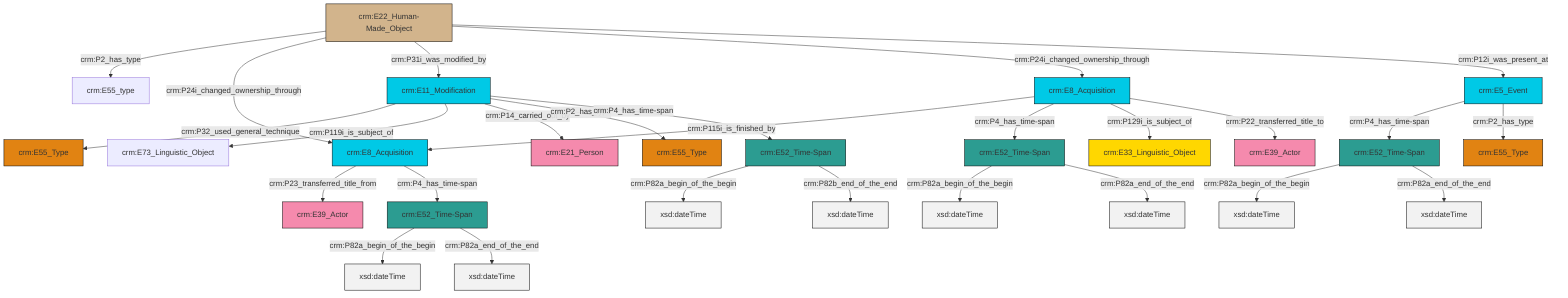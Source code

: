 graph TD
classDef Literal fill:#f2f2f2,stroke:#000000;
classDef CRM_Entity fill:#FFFFFF,stroke:#000000;
classDef Temporal_Entity fill:#00C9E6, stroke:#000000;
classDef Type fill:#E18312, stroke:#000000;
classDef Time-Span fill:#2C9C91, stroke:#000000;
classDef Appellation fill:#FFEB7F, stroke:#000000;
classDef Place fill:#008836, stroke:#000000;
classDef Persistent_Item fill:#B266B2, stroke:#000000;
classDef Conceptual_Object fill:#FFD700, stroke:#000000;
classDef Physical_Thing fill:#D2B48C, stroke:#000000;
classDef Actor fill:#f58aad, stroke:#000000;
classDef PC_Classes fill:#4ce600, stroke:#000000;
classDef Multi fill:#cccccc,stroke:#000000;

0["crm:E11_Modification"]:::Temporal_Entity -->|crm:P32_used_general_technique| 1["crm:E55_Type"]:::Type
2["crm:E52_Time-Span"]:::Time-Span -->|crm:P82a_begin_of_the_begin| 3[xsd:dateTime]:::Literal
4["crm:E22_Human-Made_Object"]:::Physical_Thing -->|crm:P2_has_type| 5["crm:E55_type"]:::Default
6["crm:E52_Time-Span"]:::Time-Span -->|crm:P82a_begin_of_the_begin| 7[xsd:dateTime]:::Literal
4["crm:E22_Human-Made_Object"]:::Physical_Thing -->|crm:P24i_changed_ownership_through| 8["crm:E8_Acquisition"]:::Temporal_Entity
9["crm:E8_Acquisition"]:::Temporal_Entity -->|crm:P115i_is_finished_by| 8["crm:E8_Acquisition"]:::Temporal_Entity
4["crm:E22_Human-Made_Object"]:::Physical_Thing -->|crm:P31i_was_modified_by| 0["crm:E11_Modification"]:::Temporal_Entity
15["crm:E5_Event"]:::Temporal_Entity -->|crm:P4_has_time-span| 16["crm:E52_Time-Span"]:::Time-Span
16["crm:E52_Time-Span"]:::Time-Span -->|crm:P82a_begin_of_the_begin| 20[xsd:dateTime]:::Literal
6["crm:E52_Time-Span"]:::Time-Span -->|crm:P82a_end_of_the_end| 22[xsd:dateTime]:::Literal
0["crm:E11_Modification"]:::Temporal_Entity -->|crm:P119i_is_subject_of| 23["crm:E73_Linguistic_Object"]:::Default
15["crm:E5_Event"]:::Temporal_Entity -->|crm:P2_has_type| 24["crm:E55_Type"]:::Type
2["crm:E52_Time-Span"]:::Time-Span -->|crm:P82b_end_of_the_end| 25[xsd:dateTime]:::Literal
9["crm:E8_Acquisition"]:::Temporal_Entity -->|crm:P4_has_time-span| 28["crm:E52_Time-Span"]:::Time-Span
0["crm:E11_Modification"]:::Temporal_Entity -->|crm:P14_carried_out_by| 29["crm:E21_Person"]:::Actor
9["crm:E8_Acquisition"]:::Temporal_Entity -->|crm:P129i_is_subject_of| 10["crm:E33_Linguistic_Object"]:::Conceptual_Object
4["crm:E22_Human-Made_Object"]:::Physical_Thing -->|crm:P24i_changed_ownership_through| 9["crm:E8_Acquisition"]:::Temporal_Entity
8["crm:E8_Acquisition"]:::Temporal_Entity -->|crm:P23_transferred_title_from| 12["crm:E39_Actor"]:::Actor
9["crm:E8_Acquisition"]:::Temporal_Entity -->|crm:P22_transferred_title_to| 30["crm:E39_Actor"]:::Actor
16["crm:E52_Time-Span"]:::Time-Span -->|crm:P82a_end_of_the_end| 36[xsd:dateTime]:::Literal
0["crm:E11_Modification"]:::Temporal_Entity -->|crm:P2_has_type| 18["crm:E55_Type"]:::Type
4["crm:E22_Human-Made_Object"]:::Physical_Thing -->|crm:P12i_was_present_at| 15["crm:E5_Event"]:::Temporal_Entity
0["crm:E11_Modification"]:::Temporal_Entity -->|crm:P4_has_time-span| 2["crm:E52_Time-Span"]:::Time-Span
8["crm:E8_Acquisition"]:::Temporal_Entity -->|crm:P4_has_time-span| 6["crm:E52_Time-Span"]:::Time-Span
28["crm:E52_Time-Span"]:::Time-Span -->|crm:P82a_begin_of_the_begin| 41[xsd:dateTime]:::Literal
28["crm:E52_Time-Span"]:::Time-Span -->|crm:P82a_end_of_the_end| 43[xsd:dateTime]:::Literal